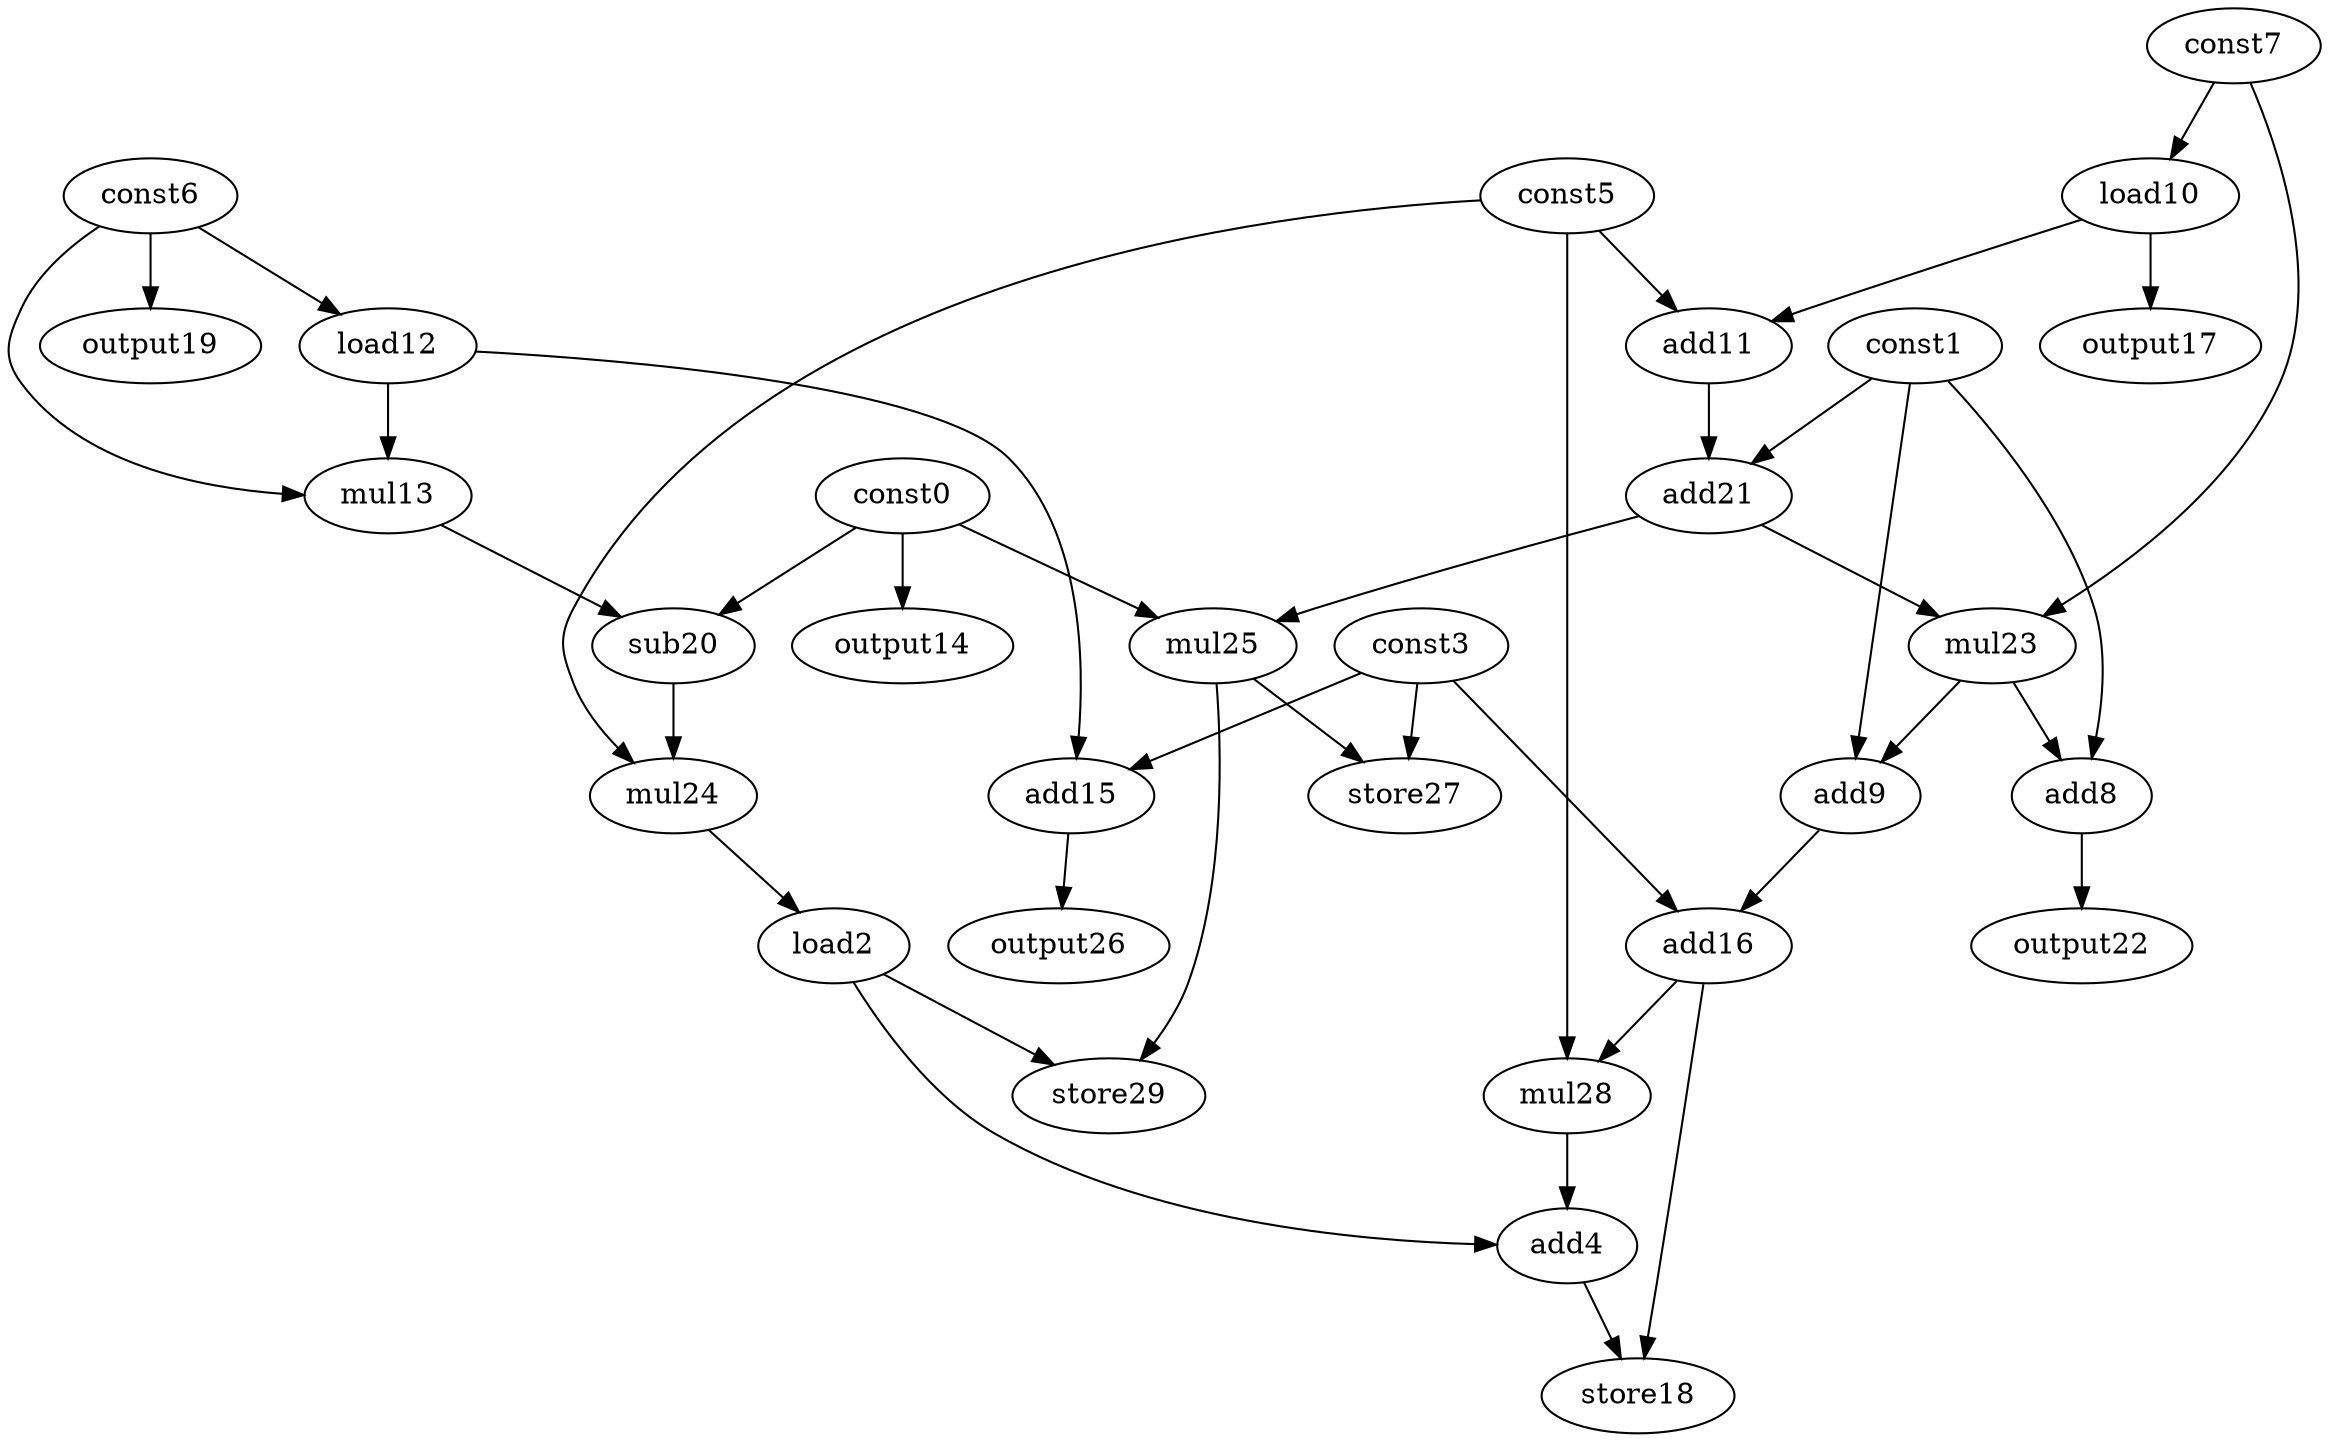 digraph G { 
const0[opcode=const]; 
const1[opcode=const]; 
load2[opcode=load]; 
const3[opcode=const]; 
add4[opcode=add]; 
const5[opcode=const]; 
const6[opcode=const]; 
const7[opcode=const]; 
add8[opcode=add]; 
add9[opcode=add]; 
load10[opcode=load]; 
add11[opcode=add]; 
load12[opcode=load]; 
mul13[opcode=mul]; 
output14[opcode=output]; 
add15[opcode=add]; 
add16[opcode=add]; 
output17[opcode=output]; 
store18[opcode=store]; 
output19[opcode=output]; 
sub20[opcode=sub]; 
add21[opcode=add]; 
output22[opcode=output]; 
mul23[opcode=mul]; 
mul24[opcode=mul]; 
mul25[opcode=mul]; 
output26[opcode=output]; 
store27[opcode=store]; 
mul28[opcode=mul]; 
store29[opcode=store]; 
const7->load10[operand=0];
const6->load12[operand=0];
const0->output14[operand=0];
const6->output19[operand=0];
load10->add11[operand=0];
const5->add11[operand=1];
load12->mul13[operand=0];
const6->mul13[operand=1];
const3->add15[operand=0];
load12->add15[operand=1];
load10->output17[operand=0];
const0->sub20[operand=0];
mul13->sub20[operand=1];
const1->add21[operand=0];
add11->add21[operand=1];
add15->output26[operand=0];
add21->mul23[operand=0];
const7->mul23[operand=1];
sub20->mul24[operand=0];
const5->mul24[operand=1];
const0->mul25[operand=0];
add21->mul25[operand=1];
mul24->load2[operand=0];
const1->add8[operand=0];
mul23->add8[operand=1];
const1->add9[operand=0];
mul23->add9[operand=1];
mul25->store27[operand=0];
const3->store27[operand=1];
add9->add16[operand=0];
const3->add16[operand=1];
add8->output22[operand=0];
mul25->store29[operand=0];
load2->store29[operand=1];
add16->mul28[operand=0];
const5->mul28[operand=1];
load2->add4[operand=0];
mul28->add4[operand=1];
add16->store18[operand=0];
add4->store18[operand=1];
}
